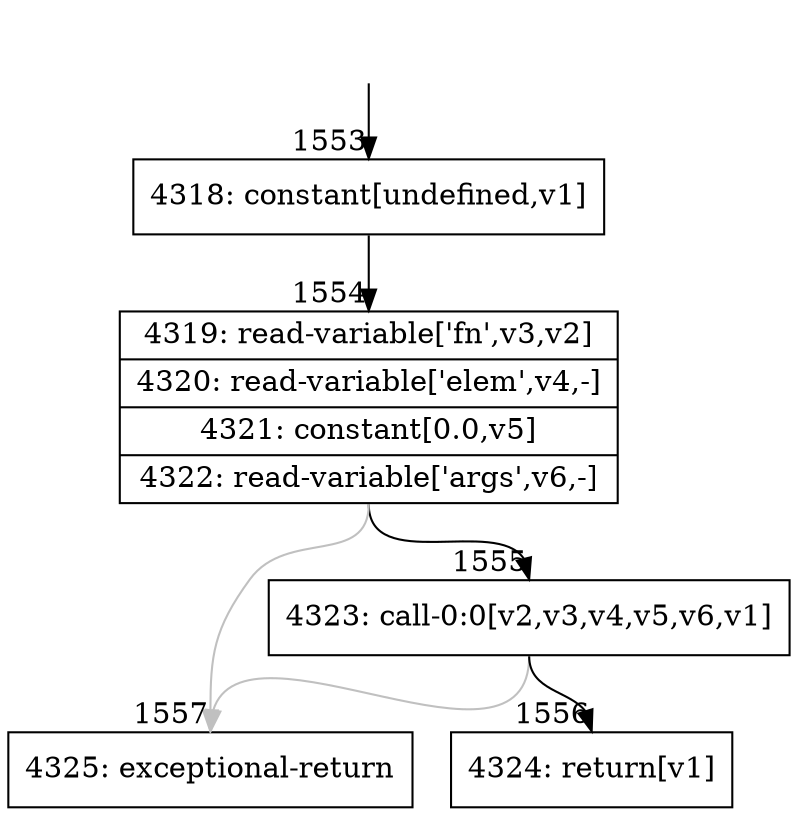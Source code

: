 digraph {
rankdir="TD"
BB_entry107[shape=none,label=""];
BB_entry107 -> BB1553 [tailport=s, headport=n, headlabel="    1553"]
BB1553 [shape=record label="{4318: constant[undefined,v1]}" ] 
BB1553 -> BB1554 [tailport=s, headport=n, headlabel="      1554"]
BB1554 [shape=record label="{4319: read-variable['fn',v3,v2]|4320: read-variable['elem',v4,-]|4321: constant[0.0,v5]|4322: read-variable['args',v6,-]}" ] 
BB1554 -> BB1555 [tailport=s, headport=n, headlabel="      1555"]
BB1554 -> BB1557 [tailport=s, headport=n, color=gray, headlabel="      1557"]
BB1555 [shape=record label="{4323: call-0:0[v2,v3,v4,v5,v6,v1]}" ] 
BB1555 -> BB1556 [tailport=s, headport=n, headlabel="      1556"]
BB1555 -> BB1557 [tailport=s, headport=n, color=gray]
BB1556 [shape=record label="{4324: return[v1]}" ] 
BB1557 [shape=record label="{4325: exceptional-return}" ] 
}
